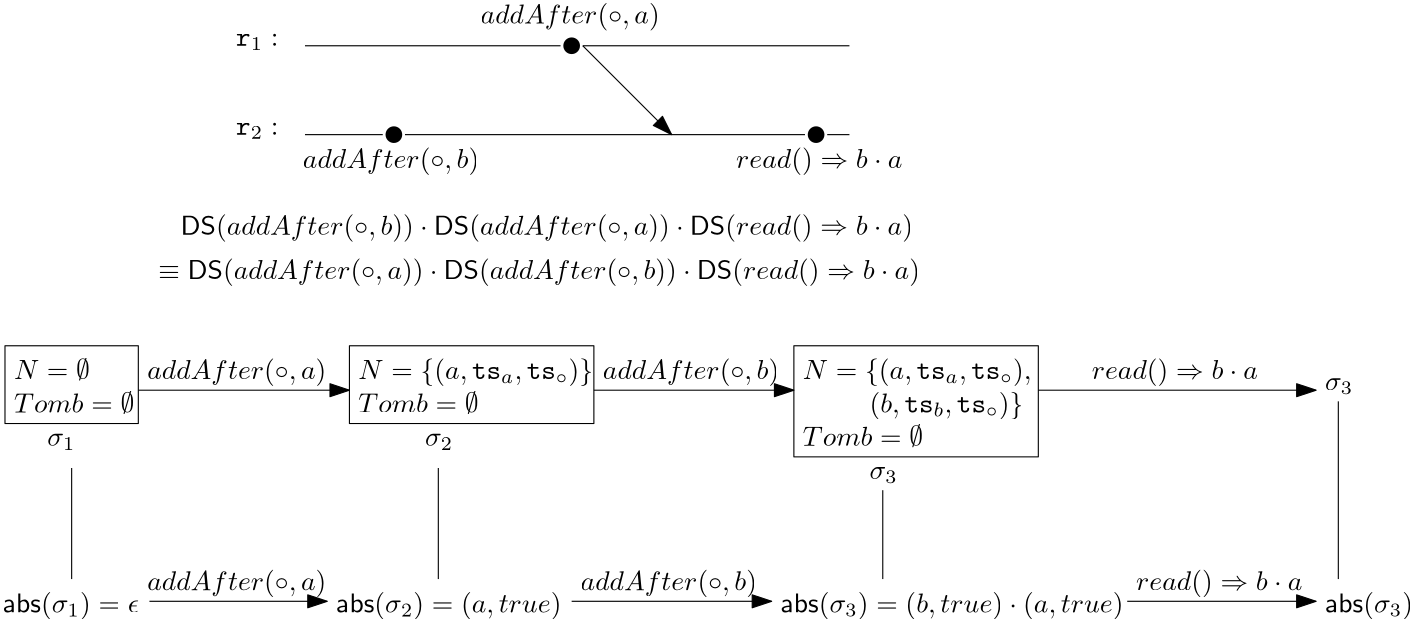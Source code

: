 <?xml version="1.0"?>
<!DOCTYPE ipe SYSTEM "ipe.dtd">
<ipe version="70107" creator="Ipe 7.1.7">
<info created="D:20151003110714" modified="D:20180627015719"/>
<preamble>\usepackage[version=0.96]{pgf}
\usepackage{tikz}
\usetikzlibrary{arrows,shapes,snakes,automata,backgrounds,petri}
\usepackage[latin1]{inputenc}
\usepackage{verbatim}</preamble>
<ipestyle name="basic">
<symbol name="arrow/arc(spx)">
<path stroke="sym-stroke" fill="sym-stroke" pen="sym-pen">
0 0 m
-1 0.333 l
-1 -0.333 l
h
</path>
</symbol>
<symbol name="arrow/farc(spx)">
<path stroke="sym-stroke" fill="white" pen="sym-pen">
0 0 m
-1 0.333 l
-1 -0.333 l
h
</path>
</symbol>
<symbol name="arrow/ptarc(spx)">
<path stroke="sym-stroke" fill="sym-stroke" pen="sym-pen">
0 0 m
-1 0.333 l
-0.8 0 l
-1 -0.333 l
h
</path>
</symbol>
<symbol name="arrow/fptarc(spx)">
<path stroke="sym-stroke" fill="white" pen="sym-pen">
0 0 m
-1 0.333 l
-0.8 0 l
-1 -0.333 l
h
</path>
</symbol>
<symbol name="mark/circle(sx)" transformations="translations">
<path fill="sym-stroke">
0.6 0 0 0.6 0 0 e
0.4 0 0 0.4 0 0 e
</path>
</symbol>
<symbol name="mark/disk(sx)" transformations="translations">
<path fill="sym-stroke">
0.6 0 0 0.6 0 0 e
</path>
</symbol>
<symbol name="mark/fdisk(sfx)" transformations="translations">
<group>
<path fill="sym-fill">
0.5 0 0 0.5 0 0 e
</path>
<path fill="sym-stroke" fillrule="eofill">
0.6 0 0 0.6 0 0 e
0.4 0 0 0.4 0 0 e
</path>
</group>
</symbol>
<symbol name="mark/box(sx)" transformations="translations">
<path fill="sym-stroke" fillrule="eofill">
-0.6 -0.6 m
0.6 -0.6 l
0.6 0.6 l
-0.6 0.6 l
h
-0.4 -0.4 m
0.4 -0.4 l
0.4 0.4 l
-0.4 0.4 l
h
</path>
</symbol>
<symbol name="mark/square(sx)" transformations="translations">
<path fill="sym-stroke">
-0.6 -0.6 m
0.6 -0.6 l
0.6 0.6 l
-0.6 0.6 l
h
</path>
</symbol>
<symbol name="mark/fsquare(sfx)" transformations="translations">
<group>
<path fill="sym-fill">
-0.5 -0.5 m
0.5 -0.5 l
0.5 0.5 l
-0.5 0.5 l
h
</path>
<path fill="sym-stroke" fillrule="eofill">
-0.6 -0.6 m
0.6 -0.6 l
0.6 0.6 l
-0.6 0.6 l
h
-0.4 -0.4 m
0.4 -0.4 l
0.4 0.4 l
-0.4 0.4 l
h
</path>
</group>
</symbol>
<symbol name="mark/cross(sx)" transformations="translations">
<group>
<path fill="sym-stroke">
-0.43 -0.57 m
0.57 0.43 l
0.43 0.57 l
-0.57 -0.43 l
h
</path>
<path fill="sym-stroke">
-0.43 0.57 m
0.57 -0.43 l
0.43 -0.57 l
-0.57 0.43 l
h
</path>
</group>
</symbol>
<symbol name="arrow/fnormal(spx)">
<path stroke="sym-stroke" fill="white" pen="sym-pen">
0 0 m
-1 0.333 l
-1 -0.333 l
h
</path>
</symbol>
<symbol name="arrow/pointed(spx)">
<path stroke="sym-stroke" fill="sym-stroke" pen="sym-pen">
0 0 m
-1 0.333 l
-0.8 0 l
-1 -0.333 l
h
</path>
</symbol>
<symbol name="arrow/fpointed(spx)">
<path stroke="sym-stroke" fill="white" pen="sym-pen">
0 0 m
-1 0.333 l
-0.8 0 l
-1 -0.333 l
h
</path>
</symbol>
<symbol name="arrow/linear(spx)">
<path stroke="sym-stroke" pen="sym-pen">
-1 0.333 m
0 0 l
-1 -0.333 l
</path>
</symbol>
<symbol name="arrow/fdouble(spx)">
<path stroke="sym-stroke" fill="white" pen="sym-pen">
0 0 m
-1 0.333 l
-1 -0.333 l
h
-1 0 m
-2 0.333 l
-2 -0.333 l
h
</path>
</symbol>
<symbol name="arrow/double(spx)">
<path stroke="sym-stroke" fill="sym-stroke" pen="sym-pen">
0 0 m
-1 0.333 l
-1 -0.333 l
h
-1 0 m
-2 0.333 l
-2 -0.333 l
h
</path>
</symbol>
<pen name="heavier" value="0.8"/>
<pen name="fat" value="1.2"/>
<pen name="ultrafat" value="2"/>
<symbolsize name="large" value="5"/>
<symbolsize name="small" value="2"/>
<symbolsize name="tiny" value="1.1"/>
<arrowsize name="large" value="10"/>
<arrowsize name="small" value="5"/>
<arrowsize name="tiny" value="3"/>
<color name="red" value="1 0 0"/>
<color name="green" value="0 1 0"/>
<color name="blue" value="0 0 1"/>
<color name="yellow" value="1 1 0"/>
<color name="orange" value="1 0.647 0"/>
<color name="gold" value="1 0.843 0"/>
<color name="purple" value="0.627 0.125 0.941"/>
<color name="gray" value="0.745"/>
<color name="brown" value="0.647 0.165 0.165"/>
<color name="navy" value="0 0 0.502"/>
<color name="pink" value="1 0.753 0.796"/>
<color name="seagreen" value="0.18 0.545 0.341"/>
<color name="turquoise" value="0.251 0.878 0.816"/>
<color name="violet" value="0.933 0.51 0.933"/>
<color name="darkblue" value="0 0 0.545"/>
<color name="darkcyan" value="0 0.545 0.545"/>
<color name="darkgray" value="0.663"/>
<color name="darkgreen" value="0 0.392 0"/>
<color name="darkmagenta" value="0.545 0 0.545"/>
<color name="darkorange" value="1 0.549 0"/>
<color name="darkred" value="0.545 0 0"/>
<color name="lightblue" value="0.678 0.847 0.902"/>
<color name="lightcyan" value="0.878 1 1"/>
<color name="lightgray" value="0.827"/>
<color name="lightgreen" value="0.565 0.933 0.565"/>
<color name="lightyellow" value="1 1 0.878"/>
<dashstyle name="dashed" value="[4] 0"/>
<dashstyle name="dotted" value="[1 3] 0"/>
<dashstyle name="dash dotted" value="[4 2 1 2] 0"/>
<dashstyle name="dash dot dotted" value="[4 2 1 2 1 2] 0"/>
<textsize name="large" value="\large"/>
<textsize name="small" value="\small"/>
<textsize name="tiny" value="\tiny"/>
<textsize name="Large" value="\Large"/>
<textsize name="LARGE" value="\LARGE"/>
<textsize name="huge" value="\huge"/>
<textsize name="Huge" value="\Huge"/>
<textsize name="footnote" value="\footnotesize"/>
<textstyle name="center" begin="\begin{center}" end="\end{center}"/>
<textstyle name="itemize" begin="\begin{itemize}" end="\end{itemize}"/>
<textstyle name="item" begin="\begin{itemize}\item{}" end="\end{itemize}"/>
<gridsize name="4 pts" value="4"/>
<gridsize name="8 pts (~3 mm)" value="8"/>
<gridsize name="16 pts (~6 mm)" value="16"/>
<gridsize name="32 pts (~12 mm)" value="32"/>
<gridsize name="10 pts (~3.5 mm)" value="10"/>
<gridsize name="20 pts (~7 mm)" value="20"/>
<gridsize name="14 pts (~5 mm)" value="14"/>
<gridsize name="28 pts (~10 mm)" value="28"/>
<gridsize name="56 pts (~20 mm)" value="56"/>
<anglesize name="90 deg" value="90"/>
<anglesize name="60 deg" value="60"/>
<anglesize name="45 deg" value="45"/>
<anglesize name="30 deg" value="30"/>
<anglesize name="22.5 deg" value="22.5"/>
<tiling name="falling" angle="-60" step="4" width="1"/>
<tiling name="rising" angle="30" step="4" width="1"/>
</ipestyle>
<page>
<layer name="alpha"/>
<view layers="alpha" active="alpha"/>
<text layer="alpha" matrix="1 0 0 1 31.205 40" transformations="translations" pos="64 436" stroke="black" type="label" width="15.234" height="4.294" depth="1.49" valign="baseline">$\ensuremath{\mathtt{r}}_1:$</text>
<text matrix="1 0 0 1 31.205 8" transformations="translations" pos="64 436" stroke="black" type="label" width="15.234" height="4.294" depth="1.49" valign="baseline">$\ensuremath{\mathtt{r}}_2:$</text>
<use matrix="1 0 0 1 -80 200" name="mark/disk(sx)" pos="232 244" size="large" stroke="black"/>
<text matrix="1 0 0 1 55.205 -4" transformations="translations" pos="64 436" stroke="black" type="label" width="63.5" height="7.473" depth="2.49" valign="baseline">$\ensuremath{addAfter(\circ,b)}$</text>
<text matrix="1 0 0 1 119.205 48" transformations="translations" pos="64 436" stroke="black" type="label" width="64.491" height="7.473" depth="2.49" valign="baseline">$\ensuremath{addAfter(\circ,a)}$</text>
<use matrix="1 0 0 1 -16 232" name="mark/disk(sx)" pos="232 244" size="large" stroke="black"/>
<path matrix="1 0 0 1 80 108" stroke="black">
40 336 m
68 336 l
</path>
<path matrix="1 0 0 1 80 108" stroke="black">
40 368 m
132 368 l
</path>
<path matrix="1 0 0 1 80 108" stroke="black" arrow="normal/normal">
140 368 m
172 336 l
</path>
<use matrix="1 0 0 1 72 200" name="mark/disk(sx)" pos="232 244" size="large" stroke="black"/>
<text matrix="1 0 0 1 211.205 -4" transformations="translations" pos="64 436" stroke="black" type="label" width="59.845" height="7.473" depth="2.49" valign="baseline">$\ensuremath{read() \Rightarrow b \cdot a}$</text>
<path matrix="1 0 0 1 80 108" stroke="black">
76 336 m
220 336 l
</path>
<path stroke="black">
220 476 m
316 476 l
</path>
<path stroke="black">
308 444 m
316 444 l
</path>
<text matrix="1 0 0 1 75.205 -80" transformations="translations" pos="64 436" stroke="black" type="label" width="84.528" height="7.473" depth="2.49" valign="baseline">$N = \{ (a,\ensuremath{\mathtt{ts}}_a,\ensuremath{\mathtt{ts}}_{\circ}) \}$</text>
<text matrix="1 0 0 1 75.205 -92" transformations="translations" pos="64 436" stroke="black" type="label" width="43.322" height="7.475" depth="0.55" valign="baseline">$Tomb = \emptyset$</text>
<path matrix="1 0 0 1 8 -32" stroke="black">
160 356 m
160 316 l
</path>
<text matrix="1 0 0 1 99.205 -104" transformations="translations" pos="64 436" stroke="black" type="label" width="10.162" height="4.294" depth="1.49" valign="baseline">$\ensuremath{\sigma}_2$</text>
<text matrix="1 0 0 1 67.205 -164" transformations="translations" pos="64 436" stroke="black" type="label" width="81.102" height="7.473" depth="2.49" valign="baseline">$\ensuremath{\mathsf{abs}}( \ensuremath{\sigma}_2 ) = (a,true)$</text>
<text matrix="1 0 0 1 11.205 -28" transformations="translations" pos="64 436" stroke="black" type="label" width="266.984" height="7.473" depth="2.49" valign="baseline">$\ensuremath{\mathsf{DS}}( \ensuremath{addAfter(\circ,b)} ) \cdot \ensuremath{\mathsf{DS}}( \ensuremath{addAfter(\circ,a)} ) \cdot \ensuremath{\mathsf{DS}}( \ensuremath{read() \Rightarrow b \cdot a} ) $ </text>
<text matrix="1 0 0 1 3.205 -44" transformations="translations" pos="64 436" stroke="black" type="label" width="277.5" height="7.473" depth="2.49" valign="baseline">$\equiv \ensuremath{\mathsf{DS}}( \ensuremath{addAfter(\circ,a)} ) \cdot \ensuremath{\mathsf{DS}}( \ensuremath{addAfter(\circ,b)} ) \cdot \ensuremath{\mathsf{DS}}( \ensuremath{read() \Rightarrow b \cdot a} ) $ </text>
<text matrix="1 0 0 1 -48.795 -80" transformations="translations" pos="64 436" stroke="black" type="label" width="27.356" height="7.475" depth="0.55" valign="baseline">$N = \emptyset$</text>
<text matrix="1 0 0 1 -48.795 -92" transformations="translations" pos="64 436" stroke="black" type="label" width="43.322" height="7.475" depth="0.55" valign="baseline">$Tomb = \emptyset$</text>
<path matrix="1 0 0 1 -24 76" stroke="black">
36 292 m
36 264 l
84 264 l
84 292 l
h
</path>
<text matrix="1 0 0 1 -36.795 -104" transformations="translations" pos="64 436" stroke="black" type="label" width="10.162" height="4.294" depth="1.49" valign="baseline">$\ensuremath{\sigma}_1$</text>
<path matrix="1 0 0 1 4 -32" stroke="black">
32 356 m
32 316 l
</path>
<text matrix="1 0 0 1 -52.795 -164" transformations="translations" pos="64 436" stroke="black" type="label" width="48.992" height="7.473" depth="2.49" valign="baseline">$\ensuremath{\mathsf{abs}}( \ensuremath{\sigma}_1 ) = \epsilon$</text>
<text matrix="1 0 0 1 -0.795 -156" transformations="translations" pos="64 436" stroke="black" type="label" width="64.491" height="7.473" depth="2.49" valign="baseline">$\ensuremath{addAfter(\circ,a)}$</text>
<text matrix="1 0 0 1 -0.795 -80" transformations="translations" pos="64 436" stroke="black" type="label" width="64.491" height="7.473" depth="2.49" valign="baseline">$\ensuremath{addAfter(\circ,a)}$</text>
<path stroke="black" arrow="normal/normal">
60 352 m
136 352 l
</path>
<path stroke="black" arrow="normal/normal">
64 276 m
128 276 l
</path>
<text matrix="1 0 0 1 235.205 -80" transformations="translations" pos="64 436" stroke="black" type="label" width="82.315" height="7.473" depth="2.49" valign="baseline">$N = \{ (a,\ensuremath{\mathtt{ts}}_a,\ensuremath{\mathtt{ts}}_{\circ}),$</text>
<text matrix="1 0 0 1 259.205 -92" transformations="translations" pos="64 436" stroke="black" type="label" width="55.364" height="7.473" depth="2.49" valign="baseline">$(b,\ensuremath{\mathtt{ts}}_b,\ensuremath{\mathtt{ts}}_{\circ}) \}$</text>
<text matrix="1 0 0 1 235.205 -104" transformations="translations" pos="64 436" stroke="black" type="label" width="43.322" height="7.475" depth="0.55" valign="baseline">$Tomb = \emptyset$</text>
<path matrix="1 0 0 1 24 -32" stroke="black" arrow="normal/normal">
200 384 m
272 384 l
</path>
<path matrix="1 0 0 1 24 -32" stroke="black">
304 348 m
304 316 l
</path>
<text matrix="1 0 0 1 259.205 -116" transformations="translations" pos="64 436" stroke="black" type="label" width="10.162" height="4.294" depth="1.49" valign="baseline">$\ensuremath{\sigma}_3$</text>
<text matrix="1 0 0 1 163.205 -80" transformations="translations" pos="64 436" stroke="black" type="label" width="63.5" height="7.473" depth="2.49" valign="baseline">$\ensuremath{addAfter(\circ,b)}$</text>
<text matrix="1 0 0 1 339.205 -80" transformations="translations" pos="64 436" stroke="black" type="label" width="59.845" height="7.473" depth="2.49" valign="baseline">$read() \Rightarrow b \cdot a$</text>
<text matrix="1 0 0 1 355.205 -156" transformations="translations" pos="64 436" stroke="black" type="label" width="59.845" height="7.473" depth="2.49" valign="baseline">$read() \Rightarrow b \cdot a$</text>
<path matrix="1 0 0 1 56 -32" stroke="black" arrow="normal/normal">
360 308 m
428 308 l
</path>
<text matrix="1 0 0 1 423.205 -164" transformations="translations" pos="64 436" stroke="black" type="label" width="31.665" height="7.473" depth="2.49" valign="baseline">$\ensuremath{\mathsf{abs}}( \ensuremath{\sigma}_3 ) $</text>
<text matrix="1 0 0 1 423.205 -84" transformations="translations" pos="64 436" stroke="black" type="label" width="10.162" height="4.294" depth="1.49" valign="baseline">$\ensuremath{\sigma}_3$</text>
<text matrix="1 0 0 1 227.205 -164" transformations="translations" pos="64 436" stroke="black" type="label" width="123.461" height="7.473" depth="2.49" valign="baseline">$\ensuremath{\mathsf{abs}}( \ensuremath{\sigma}_3 ) =  (b,true) \cdot (a,true)$</text>
<path stroke="black">
136 368 m
136 340 l
224 340 l
224 368 l
h
</path>
<path stroke="black">
296 368 m
296 328 l
384 328 l
384 368 l
h
</path>
<text matrix="1 0 0 1 155.205 -156" transformations="translations" pos="64 436" stroke="black" type="label" width="63.5" height="7.473" depth="2.49" valign="baseline">$\ensuremath{addAfter(\circ,b)}$</text>
<path stroke="black" arrow="normal/normal">
216 276 m
288 276 l
</path>
<path stroke="black" arrow="normal/normal">
384 352 m
484 352 l
</path>
<path stroke="black">
492 348 m
492 284 l
</path>
</page>
</ipe>

